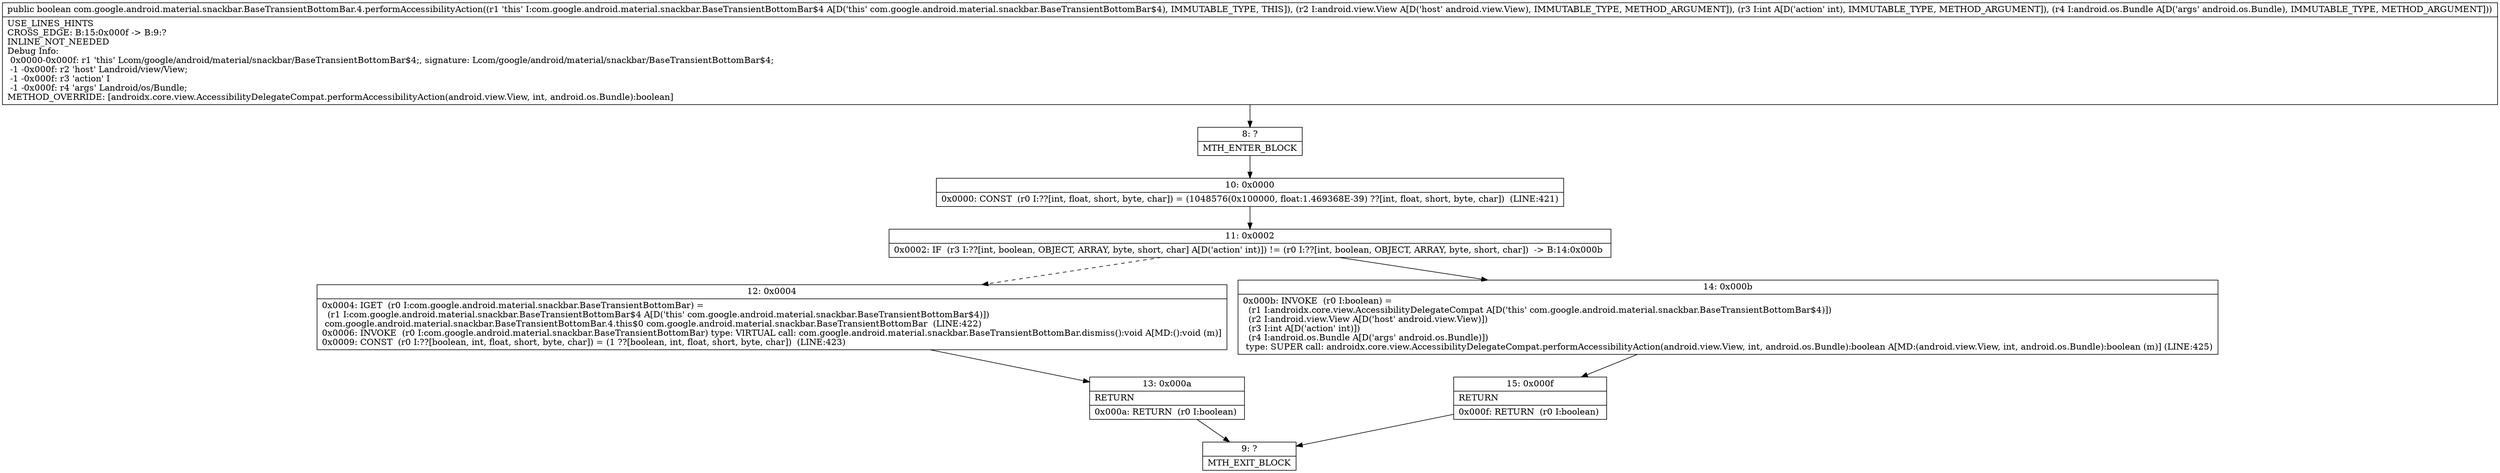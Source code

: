 digraph "CFG forcom.google.android.material.snackbar.BaseTransientBottomBar.4.performAccessibilityAction(Landroid\/view\/View;ILandroid\/os\/Bundle;)Z" {
Node_8 [shape=record,label="{8\:\ ?|MTH_ENTER_BLOCK\l}"];
Node_10 [shape=record,label="{10\:\ 0x0000|0x0000: CONST  (r0 I:??[int, float, short, byte, char]) = (1048576(0x100000, float:1.469368E\-39) ??[int, float, short, byte, char])  (LINE:421)\l}"];
Node_11 [shape=record,label="{11\:\ 0x0002|0x0002: IF  (r3 I:??[int, boolean, OBJECT, ARRAY, byte, short, char] A[D('action' int)]) != (r0 I:??[int, boolean, OBJECT, ARRAY, byte, short, char])  \-\> B:14:0x000b \l}"];
Node_12 [shape=record,label="{12\:\ 0x0004|0x0004: IGET  (r0 I:com.google.android.material.snackbar.BaseTransientBottomBar) = \l  (r1 I:com.google.android.material.snackbar.BaseTransientBottomBar$4 A[D('this' com.google.android.material.snackbar.BaseTransientBottomBar$4)])\l com.google.android.material.snackbar.BaseTransientBottomBar.4.this$0 com.google.android.material.snackbar.BaseTransientBottomBar  (LINE:422)\l0x0006: INVOKE  (r0 I:com.google.android.material.snackbar.BaseTransientBottomBar) type: VIRTUAL call: com.google.android.material.snackbar.BaseTransientBottomBar.dismiss():void A[MD:():void (m)]\l0x0009: CONST  (r0 I:??[boolean, int, float, short, byte, char]) = (1 ??[boolean, int, float, short, byte, char])  (LINE:423)\l}"];
Node_13 [shape=record,label="{13\:\ 0x000a|RETURN\l|0x000a: RETURN  (r0 I:boolean) \l}"];
Node_9 [shape=record,label="{9\:\ ?|MTH_EXIT_BLOCK\l}"];
Node_14 [shape=record,label="{14\:\ 0x000b|0x000b: INVOKE  (r0 I:boolean) = \l  (r1 I:androidx.core.view.AccessibilityDelegateCompat A[D('this' com.google.android.material.snackbar.BaseTransientBottomBar$4)])\l  (r2 I:android.view.View A[D('host' android.view.View)])\l  (r3 I:int A[D('action' int)])\l  (r4 I:android.os.Bundle A[D('args' android.os.Bundle)])\l type: SUPER call: androidx.core.view.AccessibilityDelegateCompat.performAccessibilityAction(android.view.View, int, android.os.Bundle):boolean A[MD:(android.view.View, int, android.os.Bundle):boolean (m)] (LINE:425)\l}"];
Node_15 [shape=record,label="{15\:\ 0x000f|RETURN\l|0x000f: RETURN  (r0 I:boolean) \l}"];
MethodNode[shape=record,label="{public boolean com.google.android.material.snackbar.BaseTransientBottomBar.4.performAccessibilityAction((r1 'this' I:com.google.android.material.snackbar.BaseTransientBottomBar$4 A[D('this' com.google.android.material.snackbar.BaseTransientBottomBar$4), IMMUTABLE_TYPE, THIS]), (r2 I:android.view.View A[D('host' android.view.View), IMMUTABLE_TYPE, METHOD_ARGUMENT]), (r3 I:int A[D('action' int), IMMUTABLE_TYPE, METHOD_ARGUMENT]), (r4 I:android.os.Bundle A[D('args' android.os.Bundle), IMMUTABLE_TYPE, METHOD_ARGUMENT]))  | USE_LINES_HINTS\lCROSS_EDGE: B:15:0x000f \-\> B:9:?\lINLINE_NOT_NEEDED\lDebug Info:\l  0x0000\-0x000f: r1 'this' Lcom\/google\/android\/material\/snackbar\/BaseTransientBottomBar$4;, signature: Lcom\/google\/android\/material\/snackbar\/BaseTransientBottomBar$4;\l  \-1 \-0x000f: r2 'host' Landroid\/view\/View;\l  \-1 \-0x000f: r3 'action' I\l  \-1 \-0x000f: r4 'args' Landroid\/os\/Bundle;\lMETHOD_OVERRIDE: [androidx.core.view.AccessibilityDelegateCompat.performAccessibilityAction(android.view.View, int, android.os.Bundle):boolean]\l}"];
MethodNode -> Node_8;Node_8 -> Node_10;
Node_10 -> Node_11;
Node_11 -> Node_12[style=dashed];
Node_11 -> Node_14;
Node_12 -> Node_13;
Node_13 -> Node_9;
Node_14 -> Node_15;
Node_15 -> Node_9;
}

